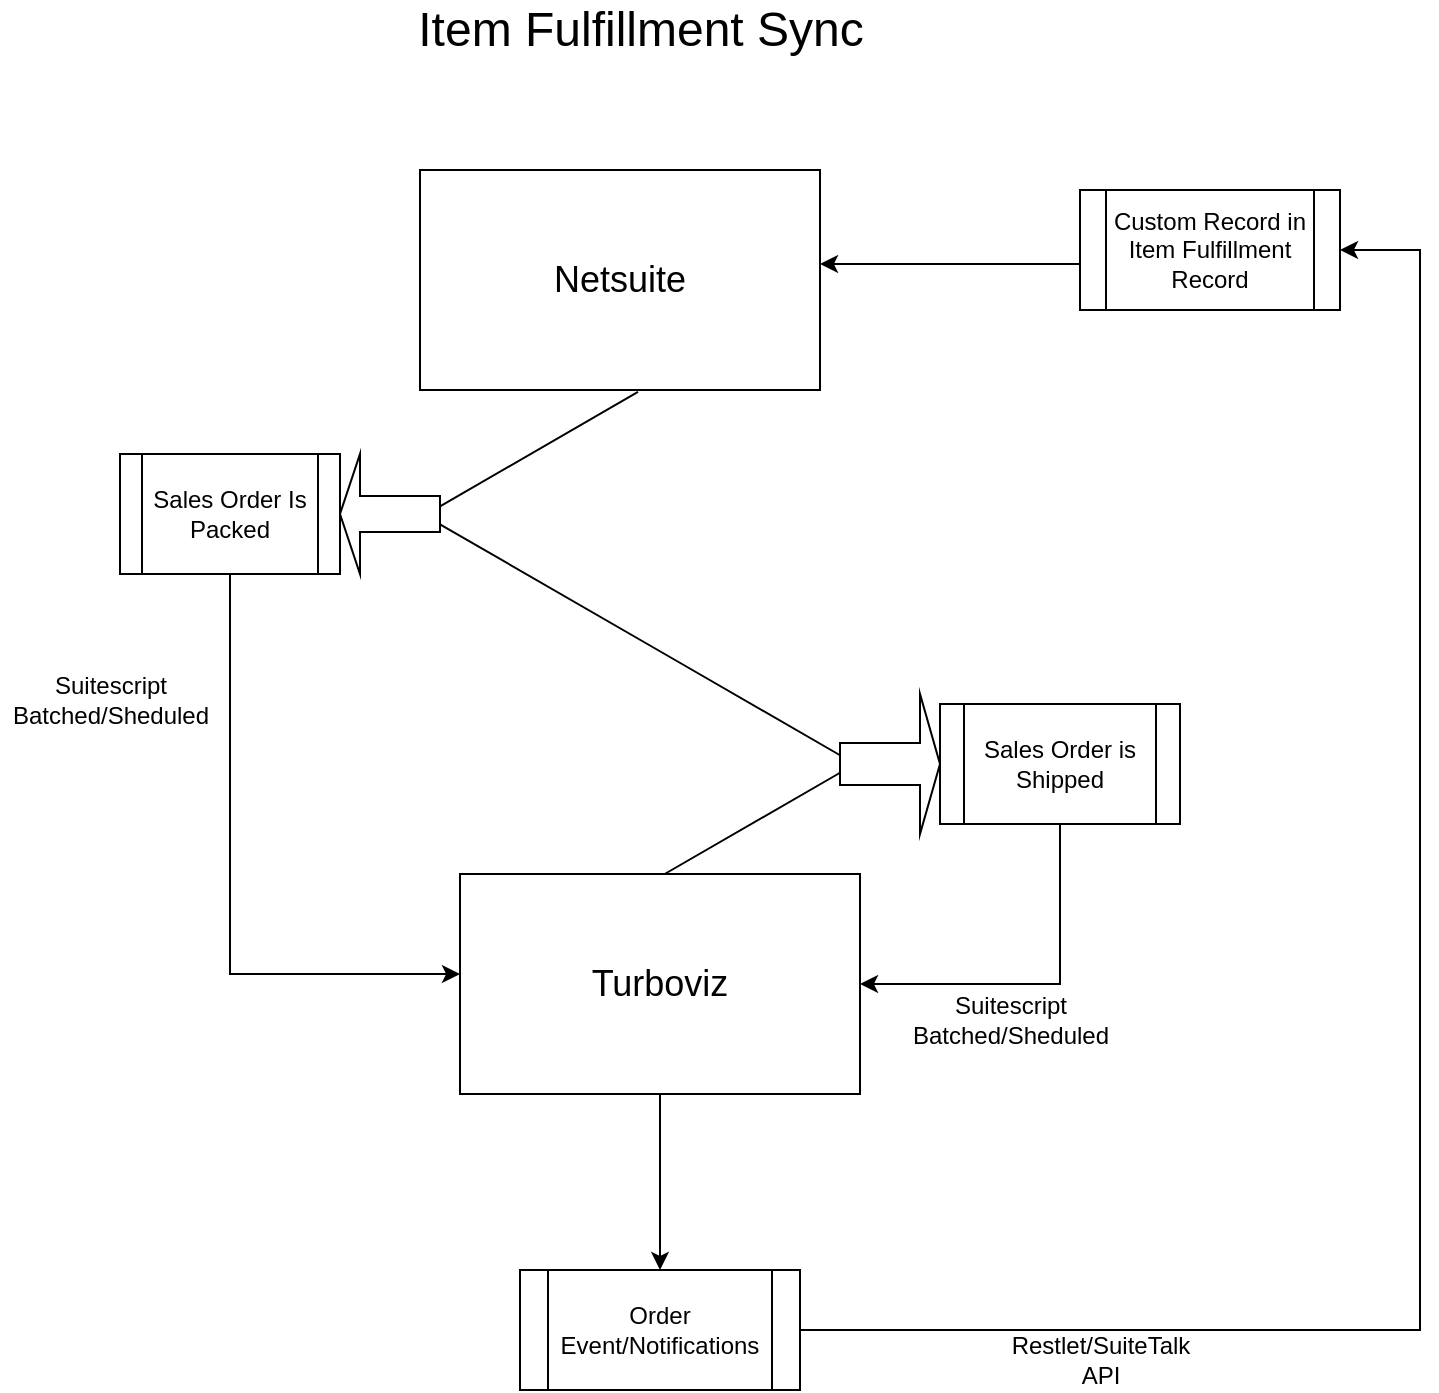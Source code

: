 <mxfile version="13.10.6" type="github">
  <diagram id="En73y55f8imgY7g5IuUT" name="Page-1">
    <mxGraphModel dx="1422" dy="762" grid="1" gridSize="10" guides="1" tooltips="1" connect="1" arrows="1" fold="1" page="1" pageScale="1" pageWidth="827" pageHeight="1169" math="0" shadow="0">
      <root>
        <mxCell id="0" />
        <mxCell id="1" parent="0" />
        <mxCell id="g7dpG7qid3B3ebBuBISJ-2" value="&lt;font style=&quot;font-size: 18px&quot;&gt;Netsuite&lt;/font&gt;" style="rounded=0;whiteSpace=wrap;html=1;" vertex="1" parent="1">
          <mxGeometry x="300" y="90" width="200" height="110" as="geometry" />
        </mxCell>
        <mxCell id="g7dpG7qid3B3ebBuBISJ-24" style="edgeStyle=orthogonalEdgeStyle;rounded=0;orthogonalLoop=1;jettySize=auto;html=1;" edge="1" parent="1" source="g7dpG7qid3B3ebBuBISJ-3" target="g7dpG7qid3B3ebBuBISJ-25">
          <mxGeometry relative="1" as="geometry">
            <mxPoint x="420" y="732" as="targetPoint" />
          </mxGeometry>
        </mxCell>
        <mxCell id="g7dpG7qid3B3ebBuBISJ-3" value="&lt;font style=&quot;font-size: 18px&quot;&gt;Turboviz&lt;/font&gt;" style="rounded=0;whiteSpace=wrap;html=1;" vertex="1" parent="1">
          <mxGeometry x="320" y="442" width="200" height="110" as="geometry" />
        </mxCell>
        <mxCell id="g7dpG7qid3B3ebBuBISJ-7" value="" style="edgeStyle=isometricEdgeStyle;endArrow=none;html=1;entryX=0.545;entryY=1.009;entryDx=0;entryDy=0;entryPerimeter=0;" edge="1" parent="1" target="g7dpG7qid3B3ebBuBISJ-2">
          <mxGeometry width="50" height="100" relative="1" as="geometry">
            <mxPoint x="422.34" y="442" as="sourcePoint" />
            <mxPoint x="404.31" y="212" as="targetPoint" />
            <Array as="points">
              <mxPoint x="422.34" y="332" />
              <mxPoint x="328.51" y="342" />
              <mxPoint x="438.51" y="382" />
              <mxPoint x="208.51" y="342" />
              <mxPoint x="578.51" y="562" />
              <mxPoint x="388.51" y="472" />
              <mxPoint x="348.51" y="472" />
            </Array>
          </mxGeometry>
        </mxCell>
        <mxCell id="g7dpG7qid3B3ebBuBISJ-22" style="edgeStyle=orthogonalEdgeStyle;rounded=0;orthogonalLoop=1;jettySize=auto;html=1;" edge="1" parent="1" source="g7dpG7qid3B3ebBuBISJ-10" target="g7dpG7qid3B3ebBuBISJ-3">
          <mxGeometry relative="1" as="geometry">
            <mxPoint x="205" y="482" as="targetPoint" />
            <Array as="points">
              <mxPoint x="205" y="492" />
            </Array>
          </mxGeometry>
        </mxCell>
        <mxCell id="g7dpG7qid3B3ebBuBISJ-10" value="Sales Order Is Packed" style="shape=process;whiteSpace=wrap;html=1;backgroundOutline=1;" vertex="1" parent="1">
          <mxGeometry x="150" y="232" width="110" height="60" as="geometry" />
        </mxCell>
        <mxCell id="g7dpG7qid3B3ebBuBISJ-12" value="" style="shape=singleArrow;direction=west;whiteSpace=wrap;html=1;" vertex="1" parent="1">
          <mxGeometry x="260" y="232" width="50" height="60" as="geometry" />
        </mxCell>
        <mxCell id="g7dpG7qid3B3ebBuBISJ-23" style="edgeStyle=orthogonalEdgeStyle;rounded=0;orthogonalLoop=1;jettySize=auto;html=1;" edge="1" parent="1" source="g7dpG7qid3B3ebBuBISJ-14" target="g7dpG7qid3B3ebBuBISJ-3">
          <mxGeometry relative="1" as="geometry">
            <mxPoint x="620" y="492" as="targetPoint" />
            <Array as="points">
              <mxPoint x="620" y="497" />
            </Array>
          </mxGeometry>
        </mxCell>
        <mxCell id="g7dpG7qid3B3ebBuBISJ-14" value="Sales Order is Shipped" style="shape=process;whiteSpace=wrap;html=1;backgroundOutline=1;" vertex="1" parent="1">
          <mxGeometry x="560" y="357" width="120" height="60" as="geometry" />
        </mxCell>
        <mxCell id="g7dpG7qid3B3ebBuBISJ-15" value="" style="shape=singleArrow;whiteSpace=wrap;html=1;" vertex="1" parent="1">
          <mxGeometry x="510" y="352" width="50" height="70" as="geometry" />
        </mxCell>
        <mxCell id="g7dpG7qid3B3ebBuBISJ-17" value="Suitescript&lt;br&gt;Batched/Sheduled" style="text;html=1;align=center;verticalAlign=middle;resizable=0;points=[];autosize=1;" vertex="1" parent="1">
          <mxGeometry x="90" y="340" width="110" height="30" as="geometry" />
        </mxCell>
        <mxCell id="g7dpG7qid3B3ebBuBISJ-19" value="Suitescript&lt;br&gt;Batched/Sheduled" style="text;html=1;align=center;verticalAlign=middle;resizable=0;points=[];autosize=1;" vertex="1" parent="1">
          <mxGeometry x="540" y="500" width="110" height="30" as="geometry" />
        </mxCell>
        <mxCell id="g7dpG7qid3B3ebBuBISJ-20" value="Restlet/SuiteTalk&lt;br&gt;API" style="text;html=1;align=center;verticalAlign=middle;resizable=0;points=[];autosize=1;" vertex="1" parent="1">
          <mxGeometry x="590" y="670" width="100" height="30" as="geometry" />
        </mxCell>
        <mxCell id="g7dpG7qid3B3ebBuBISJ-28" style="edgeStyle=orthogonalEdgeStyle;rounded=0;orthogonalLoop=1;jettySize=auto;html=1;entryX=1;entryY=0.5;entryDx=0;entryDy=0;" edge="1" parent="1" source="g7dpG7qid3B3ebBuBISJ-25" target="g7dpG7qid3B3ebBuBISJ-29">
          <mxGeometry relative="1" as="geometry">
            <mxPoint x="790" y="130" as="targetPoint" />
            <Array as="points">
              <mxPoint x="800" y="670" />
              <mxPoint x="800" y="130" />
            </Array>
          </mxGeometry>
        </mxCell>
        <mxCell id="g7dpG7qid3B3ebBuBISJ-25" value="Order Event/Notifications" style="shape=process;whiteSpace=wrap;html=1;backgroundOutline=1;" vertex="1" parent="1">
          <mxGeometry x="350" y="640" width="140" height="60" as="geometry" />
        </mxCell>
        <mxCell id="g7dpG7qid3B3ebBuBISJ-30" style="edgeStyle=orthogonalEdgeStyle;rounded=0;orthogonalLoop=1;jettySize=auto;html=1;" edge="1" parent="1" target="g7dpG7qid3B3ebBuBISJ-2">
          <mxGeometry relative="1" as="geometry">
            <mxPoint x="680" y="137" as="sourcePoint" />
            <Array as="points">
              <mxPoint x="580" y="137" />
              <mxPoint x="580" y="137" />
            </Array>
          </mxGeometry>
        </mxCell>
        <mxCell id="g7dpG7qid3B3ebBuBISJ-29" value="Custom Record in Item Fulfillment Record" style="shape=process;whiteSpace=wrap;html=1;backgroundOutline=1;" vertex="1" parent="1">
          <mxGeometry x="630" y="100" width="130" height="60" as="geometry" />
        </mxCell>
        <mxCell id="g7dpG7qid3B3ebBuBISJ-32" value="&lt;font style=&quot;font-size: 24px&quot;&gt;Item Fulfillment Sync&lt;/font&gt;" style="text;html=1;align=center;verticalAlign=middle;resizable=0;points=[];autosize=1;" vertex="1" parent="1">
          <mxGeometry x="290" y="10" width="240" height="20" as="geometry" />
        </mxCell>
      </root>
    </mxGraphModel>
  </diagram>
</mxfile>
